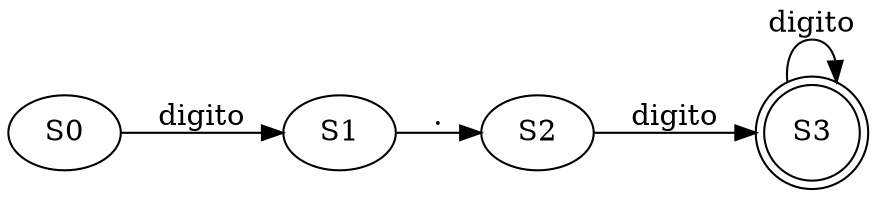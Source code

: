digraph G {
	rankdir=LR
	S0 -> S1 [label="digito"]	S1 -> S2 [label="."]	S2 -> S3 [label="digito"]	S3 [shape="doublecircle"]	S3 -> S3 [label="digito"]
}